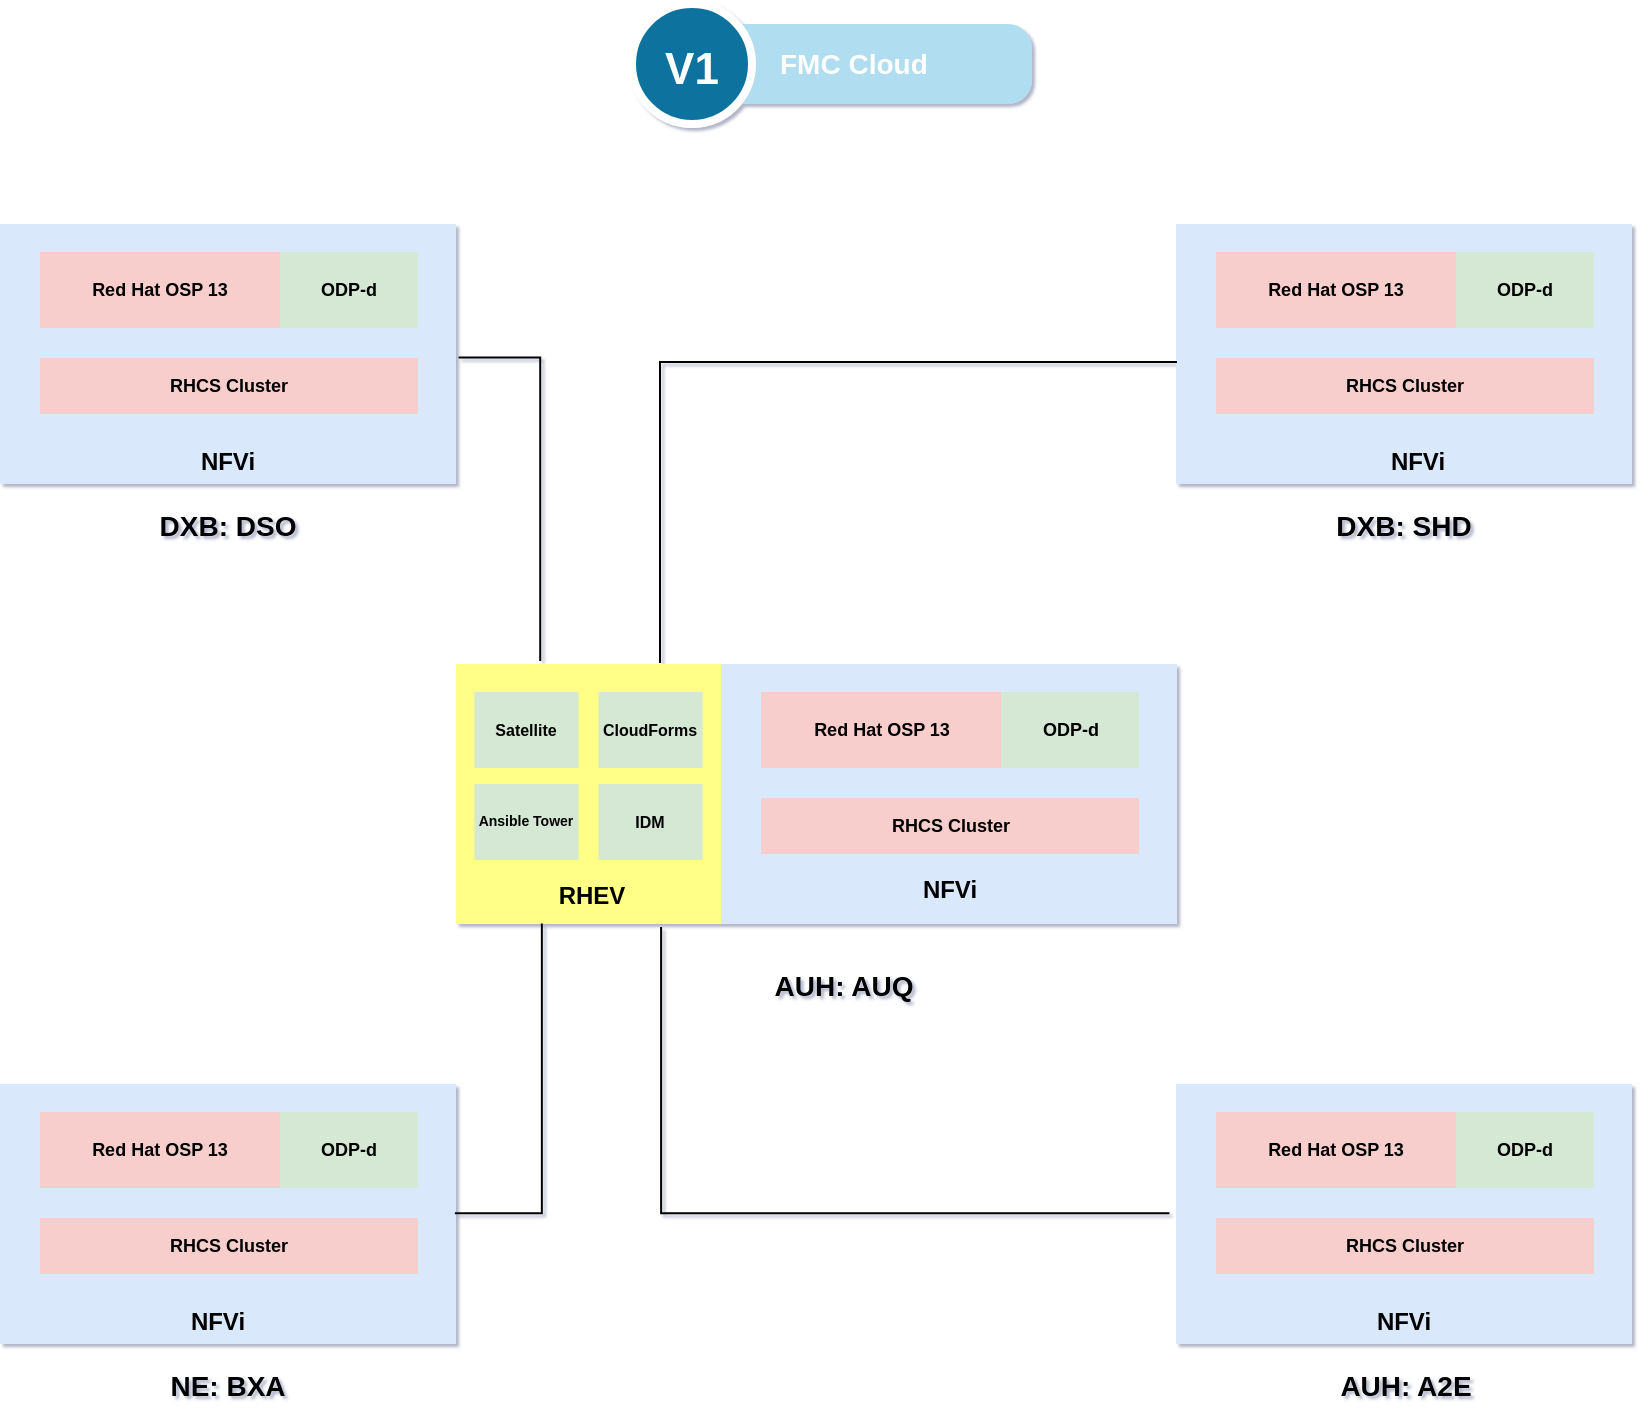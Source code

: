<mxfile version="18.2.0" type="github" pages="2">
  <diagram id="xJBX6AHvPTF4CHD5w1QT" name="Page-2">
    <mxGraphModel dx="1716" dy="780" grid="1" gridSize="10" guides="1" tooltips="1" connect="1" arrows="1" fold="1" page="1" pageScale="1" pageWidth="850" pageHeight="1100" background="#ffffff" math="0" shadow="1">
      <root>
        <mxCell id="0" />
        <mxCell id="1" parent="0" />
        <mxCell id="y-s5pEy6mv-cV1noOZ-G-1" value="" style="shape=partialRectangle;whiteSpace=wrap;html=1;bottom=0;right=0;fillColor=none;hachureGap=4;fontSize=10;fontColor=#000000;rotation=-90;" vertex="1" parent="1">
          <mxGeometry x="516.08" y="496.5" width="142.65" height="253.69" as="geometry" />
        </mxCell>
        <mxCell id="y-s5pEy6mv-cV1noOZ-G-2" value="" style="rounded=0;whiteSpace=wrap;html=1;hachureGap=4;fillColor=#dae8fc;strokeColor=none;" vertex="1" parent="1">
          <mxGeometry x="718" y="200" width="228" height="130" as="geometry" />
        </mxCell>
        <mxCell id="y-s5pEy6mv-cV1noOZ-G-3" value="Red Hat OSP 13" style="rounded=0;whiteSpace=wrap;html=1;hachureGap=4;fillColor=#f8cecc;strokeColor=none;fontSize=9;fontStyle=1" vertex="1" parent="1">
          <mxGeometry x="738" y="214" width="120" height="38" as="geometry" />
        </mxCell>
        <mxCell id="y-s5pEy6mv-cV1noOZ-G-4" value="RHCS Cluster" style="rounded=0;whiteSpace=wrap;html=1;hachureGap=4;fillColor=#f8cecc;strokeColor=none;fontSize=9;fontStyle=1" vertex="1" parent="1">
          <mxGeometry x="738" y="267" width="189" height="28" as="geometry" />
        </mxCell>
        <mxCell id="y-s5pEy6mv-cV1noOZ-G-5" value="ODP-d" style="rounded=0;whiteSpace=wrap;html=1;hachureGap=4;fillColor=#d5e8d4;strokeColor=none;fontSize=9;fontStyle=1" vertex="1" parent="1">
          <mxGeometry x="858" y="214" width="69" height="38" as="geometry" />
        </mxCell>
        <mxCell id="y-s5pEy6mv-cV1noOZ-G-6" value="DXB: SHD" style="rounded=0;whiteSpace=wrap;html=1;hachureGap=4;strokeColor=none;fillColor=none;fontColor=#000000;fontStyle=1;fontSize=14;" vertex="1" parent="1">
          <mxGeometry x="791" y="340" width="82" height="22" as="geometry" />
        </mxCell>
        <mxCell id="y-s5pEy6mv-cV1noOZ-G-7" value="" style="rounded=0;whiteSpace=wrap;html=1;hachureGap=4;fillColor=#dae8fc;strokeColor=none;" vertex="1" parent="1">
          <mxGeometry x="130" y="200" width="228" height="130" as="geometry" />
        </mxCell>
        <mxCell id="y-s5pEy6mv-cV1noOZ-G-8" value="Red Hat OSP 13" style="rounded=0;whiteSpace=wrap;html=1;hachureGap=4;fillColor=#f8cecc;strokeColor=none;fontSize=9;fontStyle=1" vertex="1" parent="1">
          <mxGeometry x="150" y="214" width="120" height="38" as="geometry" />
        </mxCell>
        <mxCell id="y-s5pEy6mv-cV1noOZ-G-9" value="RHCS Cluster" style="rounded=0;whiteSpace=wrap;html=1;hachureGap=4;fillColor=#f8cecc;strokeColor=none;fontSize=9;fontStyle=1" vertex="1" parent="1">
          <mxGeometry x="150" y="267" width="189" height="28" as="geometry" />
        </mxCell>
        <mxCell id="y-s5pEy6mv-cV1noOZ-G-10" value="ODP-d" style="rounded=0;whiteSpace=wrap;html=1;hachureGap=4;fillColor=#d5e8d4;strokeColor=none;fontSize=9;fontStyle=1" vertex="1" parent="1">
          <mxGeometry x="270" y="214" width="69" height="38" as="geometry" />
        </mxCell>
        <mxCell id="y-s5pEy6mv-cV1noOZ-G-11" value="DXB: DSO" style="rounded=0;whiteSpace=wrap;html=1;hachureGap=4;strokeColor=none;fillColor=none;fontColor=#000000;fontStyle=1;fontSize=14;" vertex="1" parent="1">
          <mxGeometry x="203" y="340" width="82" height="22" as="geometry" />
        </mxCell>
        <mxCell id="y-s5pEy6mv-cV1noOZ-G-12" value="" style="rounded=0;whiteSpace=wrap;html=1;hachureGap=4;fillColor=#dae8fc;strokeColor=none;" vertex="1" parent="1">
          <mxGeometry x="130" y="630" width="228" height="130" as="geometry" />
        </mxCell>
        <mxCell id="y-s5pEy6mv-cV1noOZ-G-13" value="Red Hat OSP 13" style="rounded=0;whiteSpace=wrap;html=1;hachureGap=4;fillColor=#f8cecc;strokeColor=none;fontSize=9;fontStyle=1" vertex="1" parent="1">
          <mxGeometry x="150" y="644" width="120" height="38" as="geometry" />
        </mxCell>
        <mxCell id="y-s5pEy6mv-cV1noOZ-G-14" value="RHCS Cluster" style="rounded=0;whiteSpace=wrap;html=1;hachureGap=4;fillColor=#f8cecc;strokeColor=none;fontSize=9;fontStyle=1" vertex="1" parent="1">
          <mxGeometry x="150" y="697" width="189" height="28" as="geometry" />
        </mxCell>
        <mxCell id="y-s5pEy6mv-cV1noOZ-G-15" value="ODP-d" style="rounded=0;whiteSpace=wrap;html=1;hachureGap=4;fillColor=#d5e8d4;strokeColor=none;fontSize=9;fontStyle=1" vertex="1" parent="1">
          <mxGeometry x="270" y="644" width="69" height="38" as="geometry" />
        </mxCell>
        <mxCell id="y-s5pEy6mv-cV1noOZ-G-16" value="NE: BXA" style="rounded=0;whiteSpace=wrap;html=1;hachureGap=4;strokeColor=none;fillColor=none;fontColor=#000000;fontStyle=1;fontSize=14;" vertex="1" parent="1">
          <mxGeometry x="203" y="770" width="82" height="22" as="geometry" />
        </mxCell>
        <mxCell id="y-s5pEy6mv-cV1noOZ-G-17" value="" style="rounded=0;whiteSpace=wrap;html=1;hachureGap=4;fillColor=#dae8fc;strokeColor=none;" vertex="1" parent="1">
          <mxGeometry x="718" y="630" width="228" height="130" as="geometry" />
        </mxCell>
        <mxCell id="y-s5pEy6mv-cV1noOZ-G-18" value="Red Hat OSP 13" style="rounded=0;whiteSpace=wrap;html=1;hachureGap=4;fillColor=#f8cecc;strokeColor=none;fontSize=9;fontStyle=1" vertex="1" parent="1">
          <mxGeometry x="738" y="644" width="120" height="38" as="geometry" />
        </mxCell>
        <mxCell id="y-s5pEy6mv-cV1noOZ-G-19" value="RHCS Cluster" style="rounded=0;whiteSpace=wrap;html=1;hachureGap=4;fillColor=#f8cecc;strokeColor=none;fontSize=9;fontStyle=1" vertex="1" parent="1">
          <mxGeometry x="738" y="697" width="189" height="28" as="geometry" />
        </mxCell>
        <mxCell id="y-s5pEy6mv-cV1noOZ-G-20" value="ODP-d" style="rounded=0;whiteSpace=wrap;html=1;hachureGap=4;fillColor=#d5e8d4;strokeColor=none;fontSize=9;fontStyle=1" vertex="1" parent="1">
          <mxGeometry x="858" y="644" width="69" height="38" as="geometry" />
        </mxCell>
        <mxCell id="y-s5pEy6mv-cV1noOZ-G-21" value="AUH: A2E" style="rounded=0;whiteSpace=wrap;html=1;hachureGap=4;strokeColor=none;fillColor=none;fontColor=#000000;fontStyle=1;fontSize=14;" vertex="1" parent="1">
          <mxGeometry x="791.5" y="770" width="82" height="22" as="geometry" />
        </mxCell>
        <mxCell id="y-s5pEy6mv-cV1noOZ-G-22" value="" style="rounded=0;whiteSpace=wrap;html=1;hachureGap=4;fillColor=#dae8fc;strokeColor=none;" vertex="1" parent="1">
          <mxGeometry x="490.5" y="420" width="228" height="130" as="geometry" />
        </mxCell>
        <mxCell id="y-s5pEy6mv-cV1noOZ-G-23" value="Red Hat OSP 13" style="rounded=0;whiteSpace=wrap;html=1;hachureGap=4;fillColor=#f8cecc;strokeColor=none;fontSize=9;fontStyle=1" vertex="1" parent="1">
          <mxGeometry x="510.5" y="434" width="120" height="38" as="geometry" />
        </mxCell>
        <mxCell id="y-s5pEy6mv-cV1noOZ-G-24" value="RHCS Cluster" style="rounded=0;whiteSpace=wrap;html=1;hachureGap=4;fillColor=#f8cecc;strokeColor=none;fontSize=9;fontStyle=1" vertex="1" parent="1">
          <mxGeometry x="510.5" y="487" width="189" height="28" as="geometry" />
        </mxCell>
        <mxCell id="y-s5pEy6mv-cV1noOZ-G-25" value="ODP-d" style="rounded=0;whiteSpace=wrap;html=1;hachureGap=4;fillColor=#d5e8d4;strokeColor=none;fontSize=9;fontStyle=1" vertex="1" parent="1">
          <mxGeometry x="630.5" y="434" width="69" height="38" as="geometry" />
        </mxCell>
        <mxCell id="y-s5pEy6mv-cV1noOZ-G-26" value="AUH: AUQ" style="rounded=0;whiteSpace=wrap;html=1;hachureGap=4;strokeColor=none;fillColor=none;fontColor=#000000;fontStyle=1;fontSize=14;" vertex="1" parent="1">
          <mxGeometry x="510.5" y="570" width="82" height="22" as="geometry" />
        </mxCell>
        <mxCell id="y-s5pEy6mv-cV1noOZ-G-27" value="" style="rounded=0;whiteSpace=wrap;html=1;hachureGap=4;fillColor=#ffff88;strokeColor=none;fontStyle=1" vertex="1" parent="1">
          <mxGeometry x="358" y="420" width="132.5" height="130" as="geometry" />
        </mxCell>
        <mxCell id="y-s5pEy6mv-cV1noOZ-G-28" value="Ansible Tower" style="rounded=0;whiteSpace=wrap;html=1;hachureGap=4;fillColor=#d5e8d4;strokeColor=none;fontSize=7;fontStyle=1" vertex="1" parent="1">
          <mxGeometry x="367.25" y="480" width="52" height="38" as="geometry" />
        </mxCell>
        <mxCell id="y-s5pEy6mv-cV1noOZ-G-29" value="IDM" style="rounded=0;whiteSpace=wrap;html=1;hachureGap=4;fillColor=#d5e8d4;strokeColor=none;fontSize=8;fontStyle=1" vertex="1" parent="1">
          <mxGeometry x="429.25" y="480" width="52" height="38" as="geometry" />
        </mxCell>
        <mxCell id="y-s5pEy6mv-cV1noOZ-G-30" value="Satellite" style="rounded=0;whiteSpace=wrap;html=1;hachureGap=4;fillColor=#d5e8d4;strokeColor=none;fontSize=8;fontStyle=1" vertex="1" parent="1">
          <mxGeometry x="367.25" y="434" width="52" height="38" as="geometry" />
        </mxCell>
        <mxCell id="y-s5pEy6mv-cV1noOZ-G-31" value="CloudForms" style="rounded=0;whiteSpace=wrap;html=1;hachureGap=4;fillColor=#d5e8d4;strokeColor=none;fontSize=8;fontStyle=1" vertex="1" parent="1">
          <mxGeometry x="429.25" y="434" width="52" height="38" as="geometry" />
        </mxCell>
        <mxCell id="y-s5pEy6mv-cV1noOZ-G-32" value="RHEV" style="rounded=0;whiteSpace=wrap;html=1;hachureGap=4;fillColor=#ffff88;strokeColor=none;fontSize=12;fontColor=#000000;fontStyle=1" vertex="1" parent="1">
          <mxGeometry x="400" y="522" width="52" height="28" as="geometry" />
        </mxCell>
        <mxCell id="y-s5pEy6mv-cV1noOZ-G-33" value="FMC Cloud" style="shape=rect;rounded=1;whiteSpace=wrap;html=1;shadow=0;strokeColor=none;fillColor=#B1DDF0;arcSize=30;fontSize=14;spacingLeft=42;fontStyle=1;fontColor=#FFFFFF;align=left;hachureGap=4;" vertex="1" parent="1">
          <mxGeometry x="476" y="100" width="170" height="40" as="geometry" />
        </mxCell>
        <mxCell id="y-s5pEy6mv-cV1noOZ-G-34" value="V1" style="shape=ellipse;perimeter=ellipsePerimeter;fontSize=22;fontStyle=1;shadow=0;strokeColor=#ffffff;fillColor=#10739E;strokeWidth=4;fontColor=#ffffff;align=center;hachureGap=4;" vertex="1" parent="1">
          <mxGeometry x="446" y="90" width="60" height="60" as="geometry" />
        </mxCell>
        <mxCell id="y-s5pEy6mv-cV1noOZ-G-35" value="NFVi" style="rounded=0;whiteSpace=wrap;html=1;hachureGap=4;strokeColor=none;fillColor=none;fontColor=#000000;fontStyle=1" vertex="1" parent="1">
          <mxGeometry x="564" y="522" width="82" height="22" as="geometry" />
        </mxCell>
        <mxCell id="y-s5pEy6mv-cV1noOZ-G-36" value="NFVi" style="rounded=0;whiteSpace=wrap;html=1;hachureGap=4;strokeColor=none;fillColor=none;fontColor=#000000;fontStyle=1" vertex="1" parent="1">
          <mxGeometry x="198" y="738" width="82" height="22" as="geometry" />
        </mxCell>
        <mxCell id="y-s5pEy6mv-cV1noOZ-G-37" value="NFVi" style="rounded=0;whiteSpace=wrap;html=1;hachureGap=4;strokeColor=none;fillColor=none;fontColor=#000000;fontStyle=1" vertex="1" parent="1">
          <mxGeometry x="791" y="738" width="82" height="22" as="geometry" />
        </mxCell>
        <mxCell id="y-s5pEy6mv-cV1noOZ-G-38" value="NFVi" style="rounded=0;whiteSpace=wrap;html=1;hachureGap=4;strokeColor=none;fillColor=none;fontColor=#000000;fontStyle=1" vertex="1" parent="1">
          <mxGeometry x="203" y="308" width="82" height="22" as="geometry" />
        </mxCell>
        <mxCell id="y-s5pEy6mv-cV1noOZ-G-39" value="NFVi" style="rounded=0;whiteSpace=wrap;html=1;hachureGap=4;strokeColor=none;fillColor=none;fontColor=#000000;fontStyle=1" vertex="1" parent="1">
          <mxGeometry x="798" y="308" width="82" height="22" as="geometry" />
        </mxCell>
        <mxCell id="y-s5pEy6mv-cV1noOZ-G-40" value="" style="shape=partialRectangle;whiteSpace=wrap;html=1;bottom=0;right=0;fillColor=none;hachureGap=4;fontSize=10;fontColor=#000000;fontStyle=1;labelBorderColor=none;spacing=9;" vertex="1" parent="1">
          <mxGeometry x="460" y="269" width="258" height="150" as="geometry" />
        </mxCell>
        <mxCell id="y-s5pEy6mv-cV1noOZ-G-41" value="" style="shape=partialRectangle;whiteSpace=wrap;html=1;bottom=0;right=0;fillColor=none;hachureGap=4;fontSize=10;fontColor=#000000;rotation=-180;" vertex="1" parent="1">
          <mxGeometry x="357.94" y="550.25" width="42.99" height="144.35" as="geometry" />
        </mxCell>
        <mxCell id="y-s5pEy6mv-cV1noOZ-G-42" value="" style="shape=partialRectangle;whiteSpace=wrap;html=1;bottom=0;right=0;fillColor=none;hachureGap=4;fontSize=12;fontColor=#000000;rotation=90;" vertex="1" parent="1">
          <mxGeometry x="304.35" y="322.18" width="151.19" height="40.33" as="geometry" />
        </mxCell>
      </root>
    </mxGraphModel>
  </diagram>
  <diagram id="hKi8PUrANMX4StjspBmW" name="Page-3">
    <mxGraphModel dx="1716" dy="780" grid="1" gridSize="10" guides="1" tooltips="1" connect="1" arrows="1" fold="1" page="1" pageScale="1" pageWidth="850" pageHeight="1100" math="0" shadow="0">
      <root>
        <mxCell id="0" />
        <mxCell id="1" parent="0" />
        <mxCell id="cZppA_3T4UFepgqig8Nf-1" value="" style="shape=partialRectangle;whiteSpace=wrap;html=1;bottom=0;right=0;fillColor=none;hachureGap=4;fontSize=10;fontColor=#000000;rotation=-90;" vertex="1" parent="1">
          <mxGeometry x="516.08" y="496.5" width="142.65" height="253.69" as="geometry" />
        </mxCell>
        <mxCell id="cZppA_3T4UFepgqig8Nf-2" value="" style="rounded=0;whiteSpace=wrap;html=1;hachureGap=4;fillColor=#dae8fc;strokeColor=none;" vertex="1" parent="1">
          <mxGeometry x="718" y="200" width="228" height="130" as="geometry" />
        </mxCell>
        <mxCell id="cZppA_3T4UFepgqig8Nf-3" value="Red Hat OSP 13" style="rounded=0;whiteSpace=wrap;html=1;hachureGap=4;fillColor=#f8cecc;strokeColor=none;fontSize=9;fontStyle=1" vertex="1" parent="1">
          <mxGeometry x="738" y="214" width="120" height="38" as="geometry" />
        </mxCell>
        <mxCell id="cZppA_3T4UFepgqig8Nf-4" value="RHCS Cluster" style="rounded=0;whiteSpace=wrap;html=1;hachureGap=4;fillColor=#f8cecc;strokeColor=none;fontSize=9;fontStyle=1" vertex="1" parent="1">
          <mxGeometry x="738" y="267" width="189" height="28" as="geometry" />
        </mxCell>
        <mxCell id="cZppA_3T4UFepgqig8Nf-5" value="ODP-d" style="rounded=0;whiteSpace=wrap;html=1;hachureGap=4;fillColor=#d5e8d4;strokeColor=none;fontSize=9;fontStyle=1" vertex="1" parent="1">
          <mxGeometry x="858" y="214" width="69" height="38" as="geometry" />
        </mxCell>
        <mxCell id="cZppA_3T4UFepgqig8Nf-6" value="DXB: SHD" style="rounded=0;whiteSpace=wrap;html=1;hachureGap=4;strokeColor=none;fillColor=none;fontColor=#000000;fontStyle=1;fontSize=14;" vertex="1" parent="1">
          <mxGeometry x="791" y="340" width="82" height="22" as="geometry" />
        </mxCell>
        <mxCell id="cZppA_3T4UFepgqig8Nf-7" value="" style="rounded=0;whiteSpace=wrap;html=1;hachureGap=4;fillColor=#dae8fc;strokeColor=none;" vertex="1" parent="1">
          <mxGeometry x="130" y="200" width="228" height="130" as="geometry" />
        </mxCell>
        <mxCell id="cZppA_3T4UFepgqig8Nf-8" value="Red Hat OSP 13" style="rounded=0;whiteSpace=wrap;html=1;hachureGap=4;fillColor=#f8cecc;strokeColor=none;fontSize=9;fontStyle=1" vertex="1" parent="1">
          <mxGeometry x="150" y="214" width="120" height="38" as="geometry" />
        </mxCell>
        <mxCell id="cZppA_3T4UFepgqig8Nf-9" value="RHCS Cluster" style="rounded=0;whiteSpace=wrap;html=1;hachureGap=4;fillColor=#f8cecc;strokeColor=none;fontSize=9;fontStyle=1" vertex="1" parent="1">
          <mxGeometry x="150" y="267" width="189" height="28" as="geometry" />
        </mxCell>
        <mxCell id="cZppA_3T4UFepgqig8Nf-10" value="ODP-d" style="rounded=0;whiteSpace=wrap;html=1;hachureGap=4;fillColor=#d5e8d4;strokeColor=none;fontSize=9;fontStyle=1" vertex="1" parent="1">
          <mxGeometry x="270" y="214" width="69" height="38" as="geometry" />
        </mxCell>
        <mxCell id="cZppA_3T4UFepgqig8Nf-11" value="DXB: DSO" style="rounded=0;whiteSpace=wrap;html=1;hachureGap=4;strokeColor=none;fillColor=none;fontColor=#000000;fontStyle=1;fontSize=14;" vertex="1" parent="1">
          <mxGeometry x="203" y="340" width="82" height="22" as="geometry" />
        </mxCell>
        <mxCell id="cZppA_3T4UFepgqig8Nf-12" value="" style="rounded=0;whiteSpace=wrap;html=1;hachureGap=4;fillColor=#dae8fc;strokeColor=none;" vertex="1" parent="1">
          <mxGeometry x="130" y="630" width="228" height="130" as="geometry" />
        </mxCell>
        <mxCell id="cZppA_3T4UFepgqig8Nf-13" value="Red Hat OSP 13" style="rounded=0;whiteSpace=wrap;html=1;hachureGap=4;fillColor=#f8cecc;strokeColor=none;fontSize=9;fontStyle=1" vertex="1" parent="1">
          <mxGeometry x="150" y="644" width="120" height="38" as="geometry" />
        </mxCell>
        <mxCell id="cZppA_3T4UFepgqig8Nf-14" value="RHCS Cluster" style="rounded=0;whiteSpace=wrap;html=1;hachureGap=4;fillColor=#f8cecc;strokeColor=none;fontSize=9;fontStyle=1" vertex="1" parent="1">
          <mxGeometry x="150" y="697" width="189" height="28" as="geometry" />
        </mxCell>
        <mxCell id="cZppA_3T4UFepgqig8Nf-15" value="ODP-d" style="rounded=0;whiteSpace=wrap;html=1;hachureGap=4;fillColor=#d5e8d4;strokeColor=none;fontSize=9;fontStyle=1" vertex="1" parent="1">
          <mxGeometry x="270" y="644" width="69" height="38" as="geometry" />
        </mxCell>
        <mxCell id="cZppA_3T4UFepgqig8Nf-16" value="NE: BXA" style="rounded=0;whiteSpace=wrap;html=1;hachureGap=4;strokeColor=none;fillColor=none;fontColor=#000000;fontStyle=1;fontSize=14;" vertex="1" parent="1">
          <mxGeometry x="203" y="770" width="82" height="22" as="geometry" />
        </mxCell>
        <mxCell id="cZppA_3T4UFepgqig8Nf-17" value="" style="rounded=0;whiteSpace=wrap;html=1;hachureGap=4;fillColor=#dae8fc;strokeColor=none;" vertex="1" parent="1">
          <mxGeometry x="718" y="630" width="228" height="130" as="geometry" />
        </mxCell>
        <mxCell id="cZppA_3T4UFepgqig8Nf-18" value="Red Hat OSP 13" style="rounded=0;whiteSpace=wrap;html=1;hachureGap=4;fillColor=#f8cecc;strokeColor=none;fontSize=9;fontStyle=1" vertex="1" parent="1">
          <mxGeometry x="738" y="644" width="120" height="38" as="geometry" />
        </mxCell>
        <mxCell id="cZppA_3T4UFepgqig8Nf-19" value="RHCS Cluster" style="rounded=0;whiteSpace=wrap;html=1;hachureGap=4;fillColor=#f8cecc;strokeColor=none;fontSize=9;fontStyle=1" vertex="1" parent="1">
          <mxGeometry x="738" y="697" width="189" height="28" as="geometry" />
        </mxCell>
        <mxCell id="cZppA_3T4UFepgqig8Nf-20" value="ODP-d" style="rounded=0;whiteSpace=wrap;html=1;hachureGap=4;fillColor=#d5e8d4;strokeColor=none;fontSize=9;fontStyle=1" vertex="1" parent="1">
          <mxGeometry x="858" y="644" width="69" height="38" as="geometry" />
        </mxCell>
        <mxCell id="cZppA_3T4UFepgqig8Nf-21" value="AUH: A2E" style="rounded=0;whiteSpace=wrap;html=1;hachureGap=4;strokeColor=none;fillColor=none;fontColor=#000000;fontStyle=1;fontSize=14;" vertex="1" parent="1">
          <mxGeometry x="791.5" y="770" width="82" height="22" as="geometry" />
        </mxCell>
        <mxCell id="cZppA_3T4UFepgqig8Nf-22" value="" style="rounded=0;whiteSpace=wrap;html=1;hachureGap=4;fillColor=#dae8fc;strokeColor=none;" vertex="1" parent="1">
          <mxGeometry x="490.5" y="420" width="228" height="130" as="geometry" />
        </mxCell>
        <mxCell id="cZppA_3T4UFepgqig8Nf-23" value="Red Hat OSP 13" style="rounded=0;whiteSpace=wrap;html=1;hachureGap=4;fillColor=#f8cecc;strokeColor=none;fontSize=9;fontStyle=1" vertex="1" parent="1">
          <mxGeometry x="510.5" y="434" width="120" height="38" as="geometry" />
        </mxCell>
        <mxCell id="cZppA_3T4UFepgqig8Nf-24" value="RHCS Cluster" style="rounded=0;whiteSpace=wrap;html=1;hachureGap=4;fillColor=#f8cecc;strokeColor=none;fontSize=9;fontStyle=1" vertex="1" parent="1">
          <mxGeometry x="510.5" y="487" width="189" height="28" as="geometry" />
        </mxCell>
        <mxCell id="cZppA_3T4UFepgqig8Nf-25" value="ODP-d" style="rounded=0;whiteSpace=wrap;html=1;hachureGap=4;fillColor=#d5e8d4;strokeColor=none;fontSize=9;fontStyle=1" vertex="1" parent="1">
          <mxGeometry x="630.5" y="434" width="69" height="38" as="geometry" />
        </mxCell>
        <mxCell id="cZppA_3T4UFepgqig8Nf-26" value="AUH: AUQ" style="rounded=0;whiteSpace=wrap;html=1;hachureGap=4;strokeColor=none;fillColor=none;fontColor=#000000;fontStyle=1;fontSize=14;" vertex="1" parent="1">
          <mxGeometry x="510.5" y="570" width="82" height="22" as="geometry" />
        </mxCell>
        <mxCell id="cZppA_3T4UFepgqig8Nf-27" value="" style="rounded=0;whiteSpace=wrap;html=1;hachureGap=4;fillColor=#ffff88;strokeColor=none;fontStyle=1" vertex="1" parent="1">
          <mxGeometry x="358" y="420" width="132.5" height="130" as="geometry" />
        </mxCell>
        <mxCell id="cZppA_3T4UFepgqig8Nf-28" value="Ansible Tower" style="rounded=0;whiteSpace=wrap;html=1;hachureGap=4;fillColor=#d5e8d4;strokeColor=none;fontSize=7;fontStyle=1" vertex="1" parent="1">
          <mxGeometry x="367.25" y="480" width="52" height="38" as="geometry" />
        </mxCell>
        <mxCell id="cZppA_3T4UFepgqig8Nf-29" value="IDM" style="rounded=0;whiteSpace=wrap;html=1;hachureGap=4;fillColor=#d5e8d4;strokeColor=none;fontSize=8;fontStyle=1" vertex="1" parent="1">
          <mxGeometry x="429.25" y="480" width="52" height="38" as="geometry" />
        </mxCell>
        <mxCell id="cZppA_3T4UFepgqig8Nf-30" value="Satellite" style="rounded=0;whiteSpace=wrap;html=1;hachureGap=4;fillColor=#d5e8d4;strokeColor=none;fontSize=8;fontStyle=1" vertex="1" parent="1">
          <mxGeometry x="367.25" y="434" width="52" height="38" as="geometry" />
        </mxCell>
        <mxCell id="cZppA_3T4UFepgqig8Nf-31" value="CloudForms" style="rounded=0;whiteSpace=wrap;html=1;hachureGap=4;fillColor=#d5e8d4;strokeColor=none;fontSize=8;fontStyle=1" vertex="1" parent="1">
          <mxGeometry x="429.25" y="434" width="52" height="38" as="geometry" />
        </mxCell>
        <mxCell id="cZppA_3T4UFepgqig8Nf-32" value="RHEV" style="rounded=0;whiteSpace=wrap;html=1;hachureGap=4;fillColor=#ffff88;strokeColor=none;fontSize=12;fontColor=#000000;fontStyle=1" vertex="1" parent="1">
          <mxGeometry x="400" y="522" width="52" height="28" as="geometry" />
        </mxCell>
        <mxCell id="cZppA_3T4UFepgqig8Nf-33" value="FMC Cloud" style="shape=rect;rounded=1;whiteSpace=wrap;html=1;shadow=0;strokeColor=none;fillColor=#B1DDF0;arcSize=30;fontSize=14;spacingLeft=42;fontStyle=1;fontColor=#FFFFFF;align=left;hachureGap=4;" vertex="1" parent="1">
          <mxGeometry x="476" y="100" width="170" height="40" as="geometry" />
        </mxCell>
        <mxCell id="cZppA_3T4UFepgqig8Nf-34" value="V2" style="shape=ellipse;perimeter=ellipsePerimeter;fontSize=22;fontStyle=1;shadow=0;strokeColor=#ffffff;fillColor=#10739E;strokeWidth=4;fontColor=#ffffff;align=center;hachureGap=4;" vertex="1" parent="1">
          <mxGeometry x="446" y="90" width="60" height="60" as="geometry" />
        </mxCell>
        <mxCell id="cZppA_3T4UFepgqig8Nf-35" value="NFVi" style="rounded=0;whiteSpace=wrap;html=1;hachureGap=4;strokeColor=none;fillColor=none;fontColor=#000000;fontStyle=1" vertex="1" parent="1">
          <mxGeometry x="564" y="522" width="82" height="22" as="geometry" />
        </mxCell>
        <mxCell id="cZppA_3T4UFepgqig8Nf-36" value="NFVi" style="rounded=0;whiteSpace=wrap;html=1;hachureGap=4;strokeColor=none;fillColor=none;fontColor=#000000;fontStyle=1" vertex="1" parent="1">
          <mxGeometry x="198" y="738" width="82" height="22" as="geometry" />
        </mxCell>
        <mxCell id="cZppA_3T4UFepgqig8Nf-37" value="NFVi" style="rounded=0;whiteSpace=wrap;html=1;hachureGap=4;strokeColor=none;fillColor=none;fontColor=#000000;fontStyle=1" vertex="1" parent="1">
          <mxGeometry x="791" y="738" width="82" height="22" as="geometry" />
        </mxCell>
        <mxCell id="cZppA_3T4UFepgqig8Nf-38" value="NFVi" style="rounded=0;whiteSpace=wrap;html=1;hachureGap=4;strokeColor=none;fillColor=none;fontColor=#000000;fontStyle=1" vertex="1" parent="1">
          <mxGeometry x="203" y="308" width="82" height="22" as="geometry" />
        </mxCell>
        <mxCell id="cZppA_3T4UFepgqig8Nf-39" value="NFVi" style="rounded=0;whiteSpace=wrap;html=1;hachureGap=4;strokeColor=none;fillColor=none;fontColor=#000000;fontStyle=1" vertex="1" parent="1">
          <mxGeometry x="798" y="308" width="82" height="22" as="geometry" />
        </mxCell>
        <mxCell id="cZppA_3T4UFepgqig8Nf-40" value="" style="shape=partialRectangle;whiteSpace=wrap;html=1;bottom=0;right=0;fillColor=none;hachureGap=4;fontSize=10;fontColor=#000000;fontStyle=1;labelBorderColor=none;spacing=9;" vertex="1" parent="1">
          <mxGeometry x="460" y="269" width="258" height="150" as="geometry" />
        </mxCell>
        <mxCell id="cZppA_3T4UFepgqig8Nf-41" value="" style="shape=partialRectangle;whiteSpace=wrap;html=1;bottom=0;right=0;fillColor=none;hachureGap=4;fontSize=10;fontColor=#000000;rotation=-180;" vertex="1" parent="1">
          <mxGeometry x="357.94" y="550.25" width="42.99" height="144.35" as="geometry" />
        </mxCell>
        <mxCell id="cZppA_3T4UFepgqig8Nf-42" value="" style="shape=partialRectangle;whiteSpace=wrap;html=1;bottom=0;right=0;fillColor=none;hachureGap=4;fontSize=12;fontColor=#000000;rotation=90;" vertex="1" parent="1">
          <mxGeometry x="304.35" y="322.18" width="151.19" height="40.33" as="geometry" />
        </mxCell>
      </root>
    </mxGraphModel>
  </diagram>
</mxfile>
